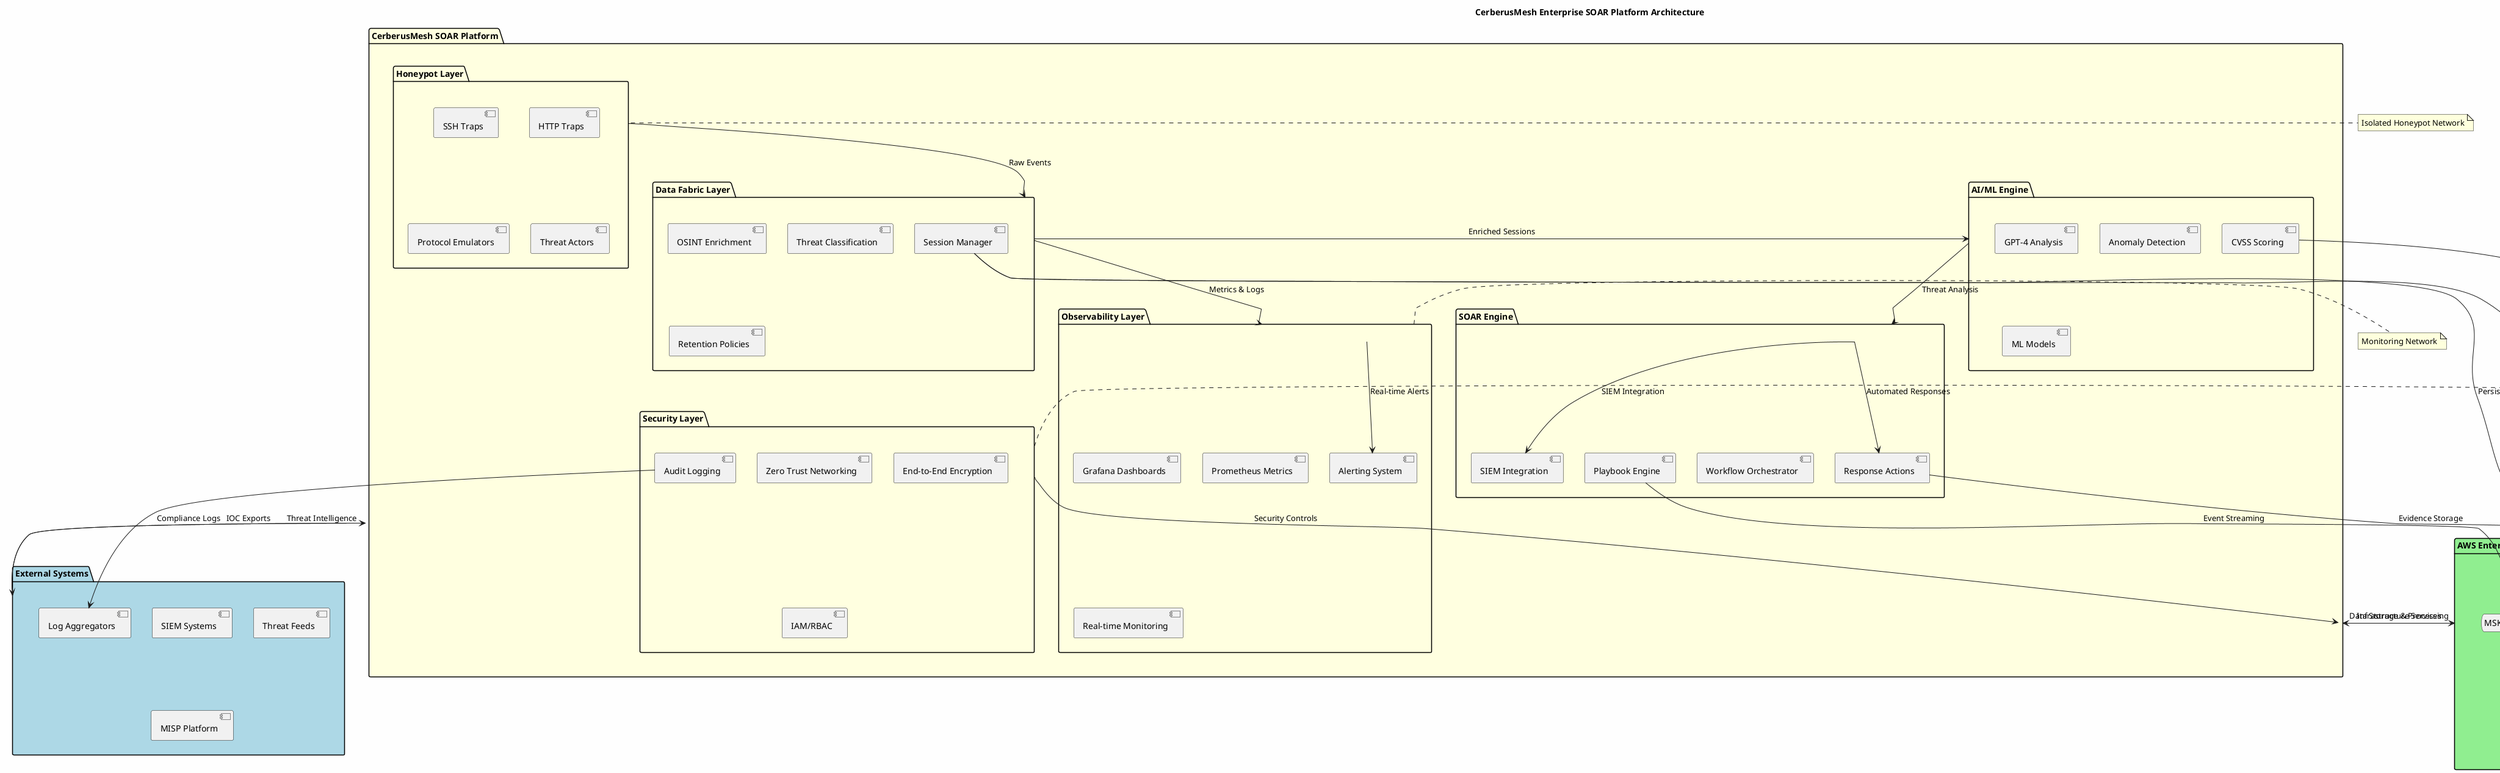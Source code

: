@startuml CerberusMesh Enterprise Architecture

title CerberusMesh Enterprise SOAR Platform Architecture

skinparam backgroundColor #FEFEFE
skinparam componentStyle uml2

' External Systems
package "External Systems" as EXT #LightBlue {
    component "SIEM Systems" as SIEM
    component "Threat Feeds" as FEEDS
    component "MISP Platform" as MISP
    component "Log Aggregators" as LOGS
}

' AWS Infrastructure Layer
package "AWS Enterprise Infrastructure" as AWS #LightGreen {
    cloud "EKS Cluster" as EKS {
        component "SOAR Node Group" as SOAR_NODES
        component "Honeypot Node Group" as HONEYPOT_NODES
        component "Monitoring Node Group" as MONITOR_NODES
    }

    database "RDS PostgreSQL" as RDS
    database "ElastiCache Redis" as REDIS
    queue "MSK Kafka" as KAFKA
    storage "OpenSearch" as OPENSEARCH
    storage "S3 Storage" as S3
}

' CerberusMesh Core Components
package "CerberusMesh SOAR Platform" as CM #LightYellow {

    ' Honeypot Layer
    package "Honeypot Layer" as HONEY {
        component "SSH Traps" as SSH_TRAP
        component "HTTP Traps" as HTTP_TRAP
        component "Protocol Emulators" as PROTOCOLS
        component "Threat Actors" as ACTORS
    }

    ' AI/ML Engine
    package "AI/ML Engine" as AI {
        component "GPT-4 Analysis" as GPT4
        component "CVSS Scoring" as CVSS
        component "Anomaly Detection" as ANOMALY
        component "ML Models" as MODELS
    }

    ' SOAR Engine
    package "SOAR Engine" as SOAR {
        component "Playbook Engine" as PLAYBOOK
        component "Workflow Orchestrator" as ORCHESTRATOR
        component "SIEM Integration" as SIEM_INT
        component "Response Actions" as ACTIONS
    }

    ' Data Fabric Layer
    package "Data Fabric Layer" as DATA {
        component "Session Manager" as SESSION_MGR
        component "OSINT Enrichment" as OSINT
        component "Threat Classification" as CLASSIFY
        component "Retention Policies" as RETENTION
    }

    ' Observability Layer
    package "Observability Layer" as OBS {
        component "Grafana Dashboards" as GRAFANA
        component "Prometheus Metrics" as PROMETHEUS
        component "Real-time Monitoring" as MONITORING
        component "Alerting System" as ALERTS
    }

    ' Security Layer
    package "Security Layer" as SEC {
        component "Zero Trust Networking" as ZT_NET
        component "End-to-End Encryption" as ENCRYPTION
        component "IAM/RBAC" as IAM
        component "Audit Logging" as AUDIT
    }
}

' Data Flow Relationships
EXT --> CM : Threat Intelligence
CM --> EXT : IOC Exports

AWS --> CM : Infrastructure Services
CM --> AWS : Data Storage & Processing

' Internal Component Relationships
HONEY --> DATA : Raw Events
DATA --> AI : Enriched Sessions
AI --> SOAR : Threat Analysis
SOAR --> ACTIONS : Automated Responses
SOAR --> SIEM_INT : SIEM Integration

DATA --> OBS : Metrics & Logs
OBS --> ALERTS : Real-time Alerts

SEC --> CM : Security Controls
AUDIT --> LOGS : Compliance Logs

' Network Isolation
note right of HONEY : Isolated Honeypot Network
note right of OBS : Monitoring Network
note right of SEC : Zero Trust Segmentation

' Key Data Flows
SESSION_MGR --> REDIS : Session Storage
SESSION_MGR --> RDS : Persistent Data
PLAYBOOK --> KAFKA : Event Streaming
CVSS --> OPENSEARCH : Log Analytics
ACTIONS --> S3 : Evidence Storage

@enduml
